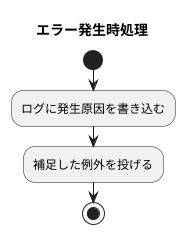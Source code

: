 @startuml

' 設計方針: 契約プログラミングで設計し契約が果たせない場合、例外を投げる
' 投げる例外については、どう処理したいかで投げるものを決める
' ParseException: 入力をやり直せば正常に行けるので、再入力を促す
' OutOfMemoryException: 致命的なエラーなのでエラーが発生した旨を表示し落とす。

title エラー発生時処理

start
:ログに発生原因を書き込む;
:補足した例外を投げる;
stop

@enduml